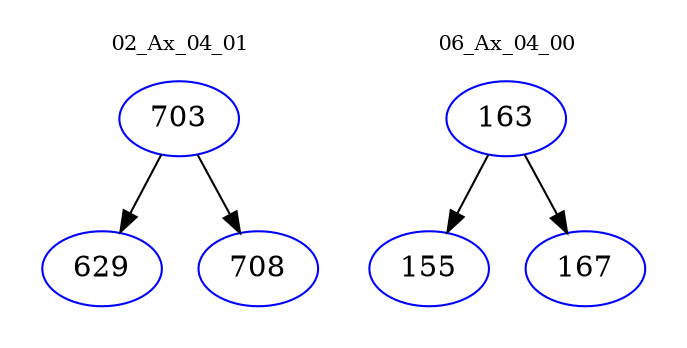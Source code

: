 digraph{
subgraph cluster_0 {
color = white
label = "02_Ax_04_01";
fontsize=10;
T0_703 [label="703", color="blue"]
T0_703 -> T0_629 [color="black"]
T0_629 [label="629", color="blue"]
T0_703 -> T0_708 [color="black"]
T0_708 [label="708", color="blue"]
}
subgraph cluster_1 {
color = white
label = "06_Ax_04_00";
fontsize=10;
T1_163 [label="163", color="blue"]
T1_163 -> T1_155 [color="black"]
T1_155 [label="155", color="blue"]
T1_163 -> T1_167 [color="black"]
T1_167 [label="167", color="blue"]
}
}
